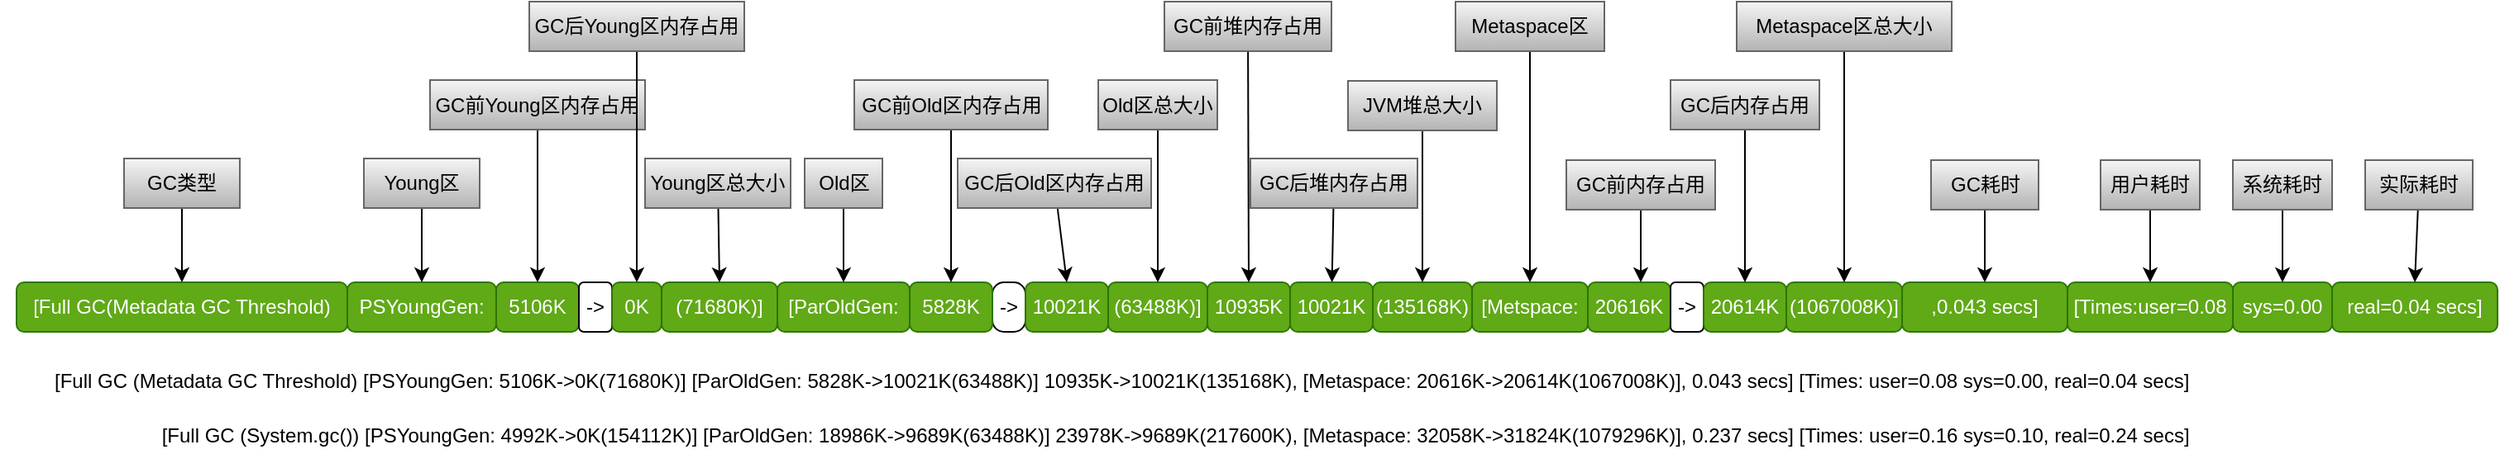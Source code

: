 <mxfile version="12.0.0" type="github" pages="1"><diagram id="aan8zttaO1Cuac0AOFh3" name="第 1 页"><mxGraphModel dx="1550" dy="380" grid="1" gridSize="10" guides="1" tooltips="1" connect="1" arrows="1" fold="1" page="1" pageScale="1" pageWidth="827" pageHeight="1169" math="0" shadow="0"><root><mxCell id="0"/><mxCell id="1" parent="0"/><mxCell id="JJjo7s7MuokDOnpdEKhG-1" value="[Full GC(Metadata GC Threshold)" style="rounded=1;whiteSpace=wrap;html=1;fillColor=#60a917;strokeColor=#2D7600;fontColor=#ffffff;" vertex="1" parent="1"><mxGeometry x="-120" y="220" width="200" height="30" as="geometry"/></mxCell><mxCell id="JJjo7s7MuokDOnpdEKhG-2" value="[Full GC (Metadata GC Threshold) [PSYoungGen: 5106K-&amp;gt;0K(71680K)] [ParOldGen: 5828K-&amp;gt;10021K(63488K)] 10935K-&amp;gt;10021K(135168K), [Metaspace: 20616K-&amp;gt;20614K(1067008K)], 0.043 secs] [Times: user=0.08 sys=0.00, real=0.04 secs]&amp;nbsp;" style="text;html=1;strokeColor=none;fillColor=none;align=center;verticalAlign=middle;whiteSpace=wrap;rounded=0;" vertex="1" parent="1"><mxGeometry x="-130" y="270" width="1360" height="20" as="geometry"/></mxCell><mxCell id="JJjo7s7MuokDOnpdEKhG-3" value="PSYoungGen:" style="rounded=1;whiteSpace=wrap;html=1;fillColor=#60a917;strokeColor=#2D7600;fontColor=#ffffff;" vertex="1" parent="1"><mxGeometry x="80" y="220" width="90" height="30" as="geometry"/></mxCell><mxCell id="JJjo7s7MuokDOnpdEKhG-4" value="5106K" style="rounded=1;whiteSpace=wrap;html=1;fillColor=#60a917;strokeColor=#2D7600;fontColor=#ffffff;" vertex="1" parent="1"><mxGeometry x="170" y="220" width="50" height="30" as="geometry"/></mxCell><mxCell id="JJjo7s7MuokDOnpdEKhG-5" value="-&amp;gt;" style="rounded=1;whiteSpace=wrap;html=1;" vertex="1" parent="1"><mxGeometry x="220" y="220" width="20" height="30" as="geometry"/></mxCell><mxCell id="JJjo7s7MuokDOnpdEKhG-6" value="0K" style="rounded=1;whiteSpace=wrap;html=1;fillColor=#60a917;strokeColor=#2D7600;fontColor=#ffffff;" vertex="1" parent="1"><mxGeometry x="240" y="220" width="30" height="30" as="geometry"/></mxCell><mxCell id="JJjo7s7MuokDOnpdEKhG-7" value="(71680K)]" style="rounded=1;whiteSpace=wrap;html=1;fillColor=#60a917;strokeColor=#2D7600;fontColor=#ffffff;" vertex="1" parent="1"><mxGeometry x="270" y="220" width="70" height="30" as="geometry"/></mxCell><mxCell id="JJjo7s7MuokDOnpdEKhG-8" value="[ParOldGen:" style="rounded=1;whiteSpace=wrap;html=1;fillColor=#60a917;strokeColor=#2D7600;fontColor=#ffffff;" vertex="1" parent="1"><mxGeometry x="340" y="220" width="80" height="30" as="geometry"/></mxCell><mxCell id="JJjo7s7MuokDOnpdEKhG-44" style="edgeStyle=none;rounded=0;orthogonalLoop=1;jettySize=auto;html=1;exitX=0;exitY=0.25;exitDx=0;exitDy=0;" edge="1" parent="1" source="JJjo7s7MuokDOnpdEKhG-9" target="JJjo7s7MuokDOnpdEKhG-10"><mxGeometry relative="1" as="geometry"/></mxCell><mxCell id="JJjo7s7MuokDOnpdEKhG-9" value="-&amp;gt;" style="rounded=1;whiteSpace=wrap;html=1;arcSize=35;" vertex="1" parent="1"><mxGeometry x="470" y="220" width="20" height="30" as="geometry"/></mxCell><mxCell id="JJjo7s7MuokDOnpdEKhG-10" value="5828K" style="rounded=1;whiteSpace=wrap;html=1;fillColor=#60a917;strokeColor=#2D7600;fontColor=#ffffff;" vertex="1" parent="1"><mxGeometry x="420" y="220" width="50" height="30" as="geometry"/></mxCell><mxCell id="JJjo7s7MuokDOnpdEKhG-11" value="(63488K)]" style="rounded=1;whiteSpace=wrap;html=1;fillColor=#60a917;strokeColor=#2D7600;fontColor=#ffffff;" vertex="1" parent="1"><mxGeometry x="540" y="220" width="60" height="30" as="geometry"/></mxCell><mxCell id="JJjo7s7MuokDOnpdEKhG-12" value="10935K" style="rounded=1;whiteSpace=wrap;html=1;fillColor=#60a917;strokeColor=#2D7600;fontColor=#ffffff;" vertex="1" parent="1"><mxGeometry x="600" y="220" width="50" height="30" as="geometry"/></mxCell><mxCell id="JJjo7s7MuokDOnpdEKhG-13" value="10021K" style="rounded=1;whiteSpace=wrap;html=1;fillColor=#60a917;strokeColor=#2D7600;fontColor=#ffffff;" vertex="1" parent="1"><mxGeometry x="650" y="220" width="50" height="30" as="geometry"/></mxCell><mxCell id="JJjo7s7MuokDOnpdEKhG-14" value="(135168K)" style="rounded=1;whiteSpace=wrap;html=1;fillColor=#60a917;strokeColor=#2D7600;fontColor=#ffffff;" vertex="1" parent="1"><mxGeometry x="700" y="220" width="60" height="30" as="geometry"/></mxCell><mxCell id="JJjo7s7MuokDOnpdEKhG-15" value="[Metspace:" style="rounded=1;whiteSpace=wrap;html=1;fillColor=#60a917;strokeColor=#2D7600;fontColor=#ffffff;" vertex="1" parent="1"><mxGeometry x="760" y="220" width="70" height="30" as="geometry"/></mxCell><mxCell id="JJjo7s7MuokDOnpdEKhG-16" value="20616K" style="rounded=1;whiteSpace=wrap;html=1;fillColor=#60a917;strokeColor=#2D7600;fontColor=#ffffff;" vertex="1" parent="1"><mxGeometry x="830" y="220" width="50" height="30" as="geometry"/></mxCell><mxCell id="JJjo7s7MuokDOnpdEKhG-17" value="-&amp;gt;" style="rounded=1;whiteSpace=wrap;html=1;" vertex="1" parent="1"><mxGeometry x="880" y="220" width="20" height="30" as="geometry"/></mxCell><mxCell id="JJjo7s7MuokDOnpdEKhG-18" value="20614K" style="rounded=1;whiteSpace=wrap;html=1;fillColor=#60a917;strokeColor=#2D7600;fontColor=#ffffff;" vertex="1" parent="1"><mxGeometry x="900" y="220" width="50" height="30" as="geometry"/></mxCell><mxCell id="JJjo7s7MuokDOnpdEKhG-19" value="(1067008K)]" style="rounded=1;whiteSpace=wrap;html=1;fillColor=#60a917;strokeColor=#2D7600;fontColor=#ffffff;" vertex="1" parent="1"><mxGeometry x="950" y="220" width="70" height="30" as="geometry"/></mxCell><mxCell id="JJjo7s7MuokDOnpdEKhG-20" value=",0.043 secs]" style="rounded=1;whiteSpace=wrap;html=1;fillColor=#60a917;strokeColor=#2D7600;fontColor=#ffffff;" vertex="1" parent="1"><mxGeometry x="1020" y="220" width="100" height="30" as="geometry"/></mxCell><mxCell id="JJjo7s7MuokDOnpdEKhG-21" value="[Times:user=0.08" style="rounded=1;whiteSpace=wrap;html=1;fillColor=#60a917;strokeColor=#2D7600;fontColor=#ffffff;" vertex="1" parent="1"><mxGeometry x="1120" y="220" width="100" height="30" as="geometry"/></mxCell><mxCell id="JJjo7s7MuokDOnpdEKhG-22" value="sys=0.00" style="rounded=1;whiteSpace=wrap;html=1;fillColor=#60a917;strokeColor=#2D7600;fontColor=#ffffff;" vertex="1" parent="1"><mxGeometry x="1220" y="220" width="60" height="30" as="geometry"/></mxCell><mxCell id="JJjo7s7MuokDOnpdEKhG-23" value="real=0.04 secs]" style="rounded=1;whiteSpace=wrap;html=1;fillColor=#60a917;strokeColor=#2D7600;fontColor=#ffffff;" vertex="1" parent="1"><mxGeometry x="1280" y="220" width="100" height="30" as="geometry"/></mxCell><mxCell id="JJjo7s7MuokDOnpdEKhG-25" style="rounded=0;orthogonalLoop=1;jettySize=auto;html=1;" edge="1" parent="1" source="JJjo7s7MuokDOnpdEKhG-24" target="JJjo7s7MuokDOnpdEKhG-1"><mxGeometry relative="1" as="geometry"/></mxCell><mxCell id="JJjo7s7MuokDOnpdEKhG-24" value="GC类型" style="rounded=0;whiteSpace=wrap;html=1;gradientColor=#b3b3b3;fillColor=#f5f5f5;strokeColor=#666666;" vertex="1" parent="1"><mxGeometry x="-55" y="145" width="70" height="30" as="geometry"/></mxCell><mxCell id="JJjo7s7MuokDOnpdEKhG-27" style="edgeStyle=none;rounded=0;orthogonalLoop=1;jettySize=auto;html=1;" edge="1" parent="1" source="JJjo7s7MuokDOnpdEKhG-26" target="JJjo7s7MuokDOnpdEKhG-3"><mxGeometry relative="1" as="geometry"/></mxCell><mxCell id="JJjo7s7MuokDOnpdEKhG-26" value="Young区" style="rounded=0;whiteSpace=wrap;html=1;gradientColor=#b3b3b3;fillColor=#f5f5f5;strokeColor=#666666;" vertex="1" parent="1"><mxGeometry x="90" y="145" width="70" height="30" as="geometry"/></mxCell><mxCell id="JJjo7s7MuokDOnpdEKhG-29" style="edgeStyle=none;rounded=0;orthogonalLoop=1;jettySize=auto;html=1;entryX=0.5;entryY=0;entryDx=0;entryDy=0;" edge="1" parent="1" source="JJjo7s7MuokDOnpdEKhG-28" target="JJjo7s7MuokDOnpdEKhG-4"><mxGeometry relative="1" as="geometry"/></mxCell><mxCell id="JJjo7s7MuokDOnpdEKhG-28" value="GC前Young区内存占用" style="rounded=0;whiteSpace=wrap;html=1;gradientColor=#b3b3b3;fillColor=#f5f5f5;strokeColor=#666666;" vertex="1" parent="1"><mxGeometry x="130" y="97.5" width="130" height="30" as="geometry"/></mxCell><mxCell id="JJjo7s7MuokDOnpdEKhG-31" style="edgeStyle=none;rounded=0;orthogonalLoop=1;jettySize=auto;html=1;" edge="1" parent="1" source="JJjo7s7MuokDOnpdEKhG-30" target="JJjo7s7MuokDOnpdEKhG-6"><mxGeometry relative="1" as="geometry"/></mxCell><mxCell id="JJjo7s7MuokDOnpdEKhG-30" value="GC后Young区内存占用" style="rounded=0;whiteSpace=wrap;html=1;gradientColor=#b3b3b3;fillColor=#f5f5f5;strokeColor=#666666;" vertex="1" parent="1"><mxGeometry x="190" y="50" width="130" height="30" as="geometry"/></mxCell><mxCell id="JJjo7s7MuokDOnpdEKhG-34" value="" style="edgeStyle=none;rounded=0;orthogonalLoop=1;jettySize=auto;html=1;entryX=0.5;entryY=0;entryDx=0;entryDy=0;" edge="1" parent="1" source="JJjo7s7MuokDOnpdEKhG-32" target="JJjo7s7MuokDOnpdEKhG-7"><mxGeometry relative="1" as="geometry"><mxPoint x="305" y="208" as="targetPoint"/></mxGeometry></mxCell><mxCell id="JJjo7s7MuokDOnpdEKhG-32" value="Young区总大小" style="rounded=0;whiteSpace=wrap;html=1;gradientColor=#b3b3b3;fillColor=#f5f5f5;strokeColor=#666666;" vertex="1" parent="1"><mxGeometry x="260" y="145" width="88" height="30" as="geometry"/></mxCell><mxCell id="JJjo7s7MuokDOnpdEKhG-36" style="edgeStyle=none;rounded=0;orthogonalLoop=1;jettySize=auto;html=1;entryX=0.5;entryY=0;entryDx=0;entryDy=0;" edge="1" parent="1" source="JJjo7s7MuokDOnpdEKhG-35" target="JJjo7s7MuokDOnpdEKhG-8"><mxGeometry relative="1" as="geometry"/></mxCell><mxCell id="JJjo7s7MuokDOnpdEKhG-35" value="Old区" style="rounded=0;whiteSpace=wrap;html=1;gradientColor=#b3b3b3;fillColor=#f5f5f5;strokeColor=#666666;" vertex="1" parent="1"><mxGeometry x="356.5" y="145" width="47" height="30" as="geometry"/></mxCell><mxCell id="JJjo7s7MuokDOnpdEKhG-38" style="edgeStyle=none;rounded=0;orthogonalLoop=1;jettySize=auto;html=1;entryX=0.5;entryY=0;entryDx=0;entryDy=0;" edge="1" parent="1" source="JJjo7s7MuokDOnpdEKhG-37" target="JJjo7s7MuokDOnpdEKhG-10"><mxGeometry relative="1" as="geometry"/></mxCell><mxCell id="JJjo7s7MuokDOnpdEKhG-37" value="GC前Old区内存占用" style="rounded=0;whiteSpace=wrap;html=1;gradientColor=#b3b3b3;fillColor=#f5f5f5;strokeColor=#666666;" vertex="1" parent="1"><mxGeometry x="386.5" y="97.5" width="117" height="30" as="geometry"/></mxCell><mxCell id="JJjo7s7MuokDOnpdEKhG-39" value="10021K" style="rounded=1;whiteSpace=wrap;html=1;fillColor=#60a917;strokeColor=#2D7600;fontColor=#ffffff;" vertex="1" parent="1"><mxGeometry x="490" y="220" width="50" height="30" as="geometry"/></mxCell><mxCell id="JJjo7s7MuokDOnpdEKhG-43" style="edgeStyle=none;rounded=0;orthogonalLoop=1;jettySize=auto;html=1;entryX=0.5;entryY=0;entryDx=0;entryDy=0;" edge="1" parent="1" source="JJjo7s7MuokDOnpdEKhG-40" target="JJjo7s7MuokDOnpdEKhG-39"><mxGeometry relative="1" as="geometry"/></mxCell><mxCell id="JJjo7s7MuokDOnpdEKhG-40" value="GC后Old区内存占用" style="rounded=0;whiteSpace=wrap;html=1;gradientColor=#b3b3b3;fillColor=#f5f5f5;strokeColor=#666666;" vertex="1" parent="1"><mxGeometry x="449" y="145" width="117" height="30" as="geometry"/></mxCell><mxCell id="JJjo7s7MuokDOnpdEKhG-48" style="edgeStyle=none;rounded=0;orthogonalLoop=1;jettySize=auto;html=1;entryX=0.5;entryY=0;entryDx=0;entryDy=0;" edge="1" parent="1" source="JJjo7s7MuokDOnpdEKhG-46" target="JJjo7s7MuokDOnpdEKhG-11"><mxGeometry relative="1" as="geometry"/></mxCell><mxCell id="JJjo7s7MuokDOnpdEKhG-46" value="Old区总大小" style="rounded=0;whiteSpace=wrap;html=1;gradientColor=#b3b3b3;fillColor=#f5f5f5;strokeColor=#666666;" vertex="1" parent="1"><mxGeometry x="534" y="97.5" width="72" height="30" as="geometry"/></mxCell><mxCell id="JJjo7s7MuokDOnpdEKhG-50" style="edgeStyle=none;rounded=0;orthogonalLoop=1;jettySize=auto;html=1;entryX=0.5;entryY=0;entryDx=0;entryDy=0;" edge="1" parent="1" source="JJjo7s7MuokDOnpdEKhG-49" target="JJjo7s7MuokDOnpdEKhG-12"><mxGeometry relative="1" as="geometry"/></mxCell><mxCell id="JJjo7s7MuokDOnpdEKhG-49" value="GC前堆内存占用" style="rounded=0;whiteSpace=wrap;html=1;gradientColor=#b3b3b3;fillColor=#f5f5f5;strokeColor=#666666;" vertex="1" parent="1"><mxGeometry x="574" y="50" width="101" height="30" as="geometry"/></mxCell><mxCell id="JJjo7s7MuokDOnpdEKhG-52" style="edgeStyle=none;rounded=0;orthogonalLoop=1;jettySize=auto;html=1;" edge="1" parent="1" source="JJjo7s7MuokDOnpdEKhG-51" target="JJjo7s7MuokDOnpdEKhG-13"><mxGeometry relative="1" as="geometry"/></mxCell><mxCell id="JJjo7s7MuokDOnpdEKhG-51" value="GC后堆内存占用" style="rounded=0;whiteSpace=wrap;html=1;gradientColor=#b3b3b3;fillColor=#f5f5f5;strokeColor=#666666;" vertex="1" parent="1"><mxGeometry x="626" y="145" width="101" height="30" as="geometry"/></mxCell><mxCell id="JJjo7s7MuokDOnpdEKhG-54" style="edgeStyle=none;rounded=0;orthogonalLoop=1;jettySize=auto;html=1;entryX=0.5;entryY=0;entryDx=0;entryDy=0;" edge="1" parent="1" source="JJjo7s7MuokDOnpdEKhG-53" target="JJjo7s7MuokDOnpdEKhG-14"><mxGeometry relative="1" as="geometry"/></mxCell><mxCell id="JJjo7s7MuokDOnpdEKhG-53" value="JVM堆总大小" style="rounded=0;whiteSpace=wrap;html=1;gradientColor=#b3b3b3;fillColor=#f5f5f5;strokeColor=#666666;" vertex="1" parent="1"><mxGeometry x="685" y="98" width="90" height="30" as="geometry"/></mxCell><mxCell id="JJjo7s7MuokDOnpdEKhG-56" style="edgeStyle=none;rounded=0;orthogonalLoop=1;jettySize=auto;html=1;entryX=0.5;entryY=0;entryDx=0;entryDy=0;" edge="1" parent="1" source="JJjo7s7MuokDOnpdEKhG-55" target="JJjo7s7MuokDOnpdEKhG-15"><mxGeometry relative="1" as="geometry"/></mxCell><mxCell id="JJjo7s7MuokDOnpdEKhG-55" value="Metaspace区" style="rounded=0;whiteSpace=wrap;html=1;gradientColor=#b3b3b3;fillColor=#f5f5f5;strokeColor=#666666;" vertex="1" parent="1"><mxGeometry x="750" y="50" width="90" height="30" as="geometry"/></mxCell><mxCell id="JJjo7s7MuokDOnpdEKhG-59" value="" style="edgeStyle=none;rounded=0;orthogonalLoop=1;jettySize=auto;html=1;entryX=0.64;entryY=0;entryDx=0;entryDy=0;entryPerimeter=0;" edge="1" parent="1" source="JJjo7s7MuokDOnpdEKhG-57" target="JJjo7s7MuokDOnpdEKhG-16"><mxGeometry relative="1" as="geometry"><mxPoint x="890" y="65" as="targetPoint"/></mxGeometry></mxCell><mxCell id="JJjo7s7MuokDOnpdEKhG-57" value="GC前内存占用" style="rounded=0;whiteSpace=wrap;html=1;gradientColor=#b3b3b3;fillColor=#f5f5f5;strokeColor=#666666;" vertex="1" parent="1"><mxGeometry x="817" y="146" width="90" height="30" as="geometry"/></mxCell><mxCell id="JJjo7s7MuokDOnpdEKhG-61" style="edgeStyle=none;rounded=0;orthogonalLoop=1;jettySize=auto;html=1;entryX=0.5;entryY=0;entryDx=0;entryDy=0;" edge="1" parent="1" source="JJjo7s7MuokDOnpdEKhG-60" target="JJjo7s7MuokDOnpdEKhG-18"><mxGeometry relative="1" as="geometry"/></mxCell><mxCell id="JJjo7s7MuokDOnpdEKhG-60" value="GC后内存占用" style="rounded=0;whiteSpace=wrap;html=1;gradientColor=#b3b3b3;fillColor=#f5f5f5;strokeColor=#666666;" vertex="1" parent="1"><mxGeometry x="880" y="97.5" width="90" height="30" as="geometry"/></mxCell><mxCell id="JJjo7s7MuokDOnpdEKhG-64" style="edgeStyle=none;rounded=0;orthogonalLoop=1;jettySize=auto;html=1;" edge="1" parent="1" source="JJjo7s7MuokDOnpdEKhG-63" target="JJjo7s7MuokDOnpdEKhG-19"><mxGeometry relative="1" as="geometry"/></mxCell><mxCell id="JJjo7s7MuokDOnpdEKhG-63" value="Metaspace区总大小" style="rounded=0;whiteSpace=wrap;html=1;gradientColor=#b3b3b3;fillColor=#f5f5f5;strokeColor=#666666;" vertex="1" parent="1"><mxGeometry x="920" y="50" width="130" height="30" as="geometry"/></mxCell><mxCell id="JJjo7s7MuokDOnpdEKhG-66" style="edgeStyle=none;rounded=0;orthogonalLoop=1;jettySize=auto;html=1;entryX=0.5;entryY=0;entryDx=0;entryDy=0;" edge="1" parent="1" source="JJjo7s7MuokDOnpdEKhG-65" target="JJjo7s7MuokDOnpdEKhG-20"><mxGeometry relative="1" as="geometry"/></mxCell><mxCell id="JJjo7s7MuokDOnpdEKhG-65" value="GC耗时" style="rounded=0;whiteSpace=wrap;html=1;gradientColor=#b3b3b3;fillColor=#f5f5f5;strokeColor=#666666;" vertex="1" parent="1"><mxGeometry x="1037.5" y="146" width="65" height="30" as="geometry"/></mxCell><mxCell id="JJjo7s7MuokDOnpdEKhG-70" style="edgeStyle=none;rounded=0;orthogonalLoop=1;jettySize=auto;html=1;entryX=0.5;entryY=0;entryDx=0;entryDy=0;" edge="1" parent="1" source="JJjo7s7MuokDOnpdEKhG-67" target="JJjo7s7MuokDOnpdEKhG-21"><mxGeometry relative="1" as="geometry"/></mxCell><mxCell id="JJjo7s7MuokDOnpdEKhG-67" value="用户耗时" style="rounded=0;whiteSpace=wrap;html=1;gradientColor=#b3b3b3;fillColor=#f5f5f5;strokeColor=#666666;" vertex="1" parent="1"><mxGeometry x="1140" y="146" width="60" height="30" as="geometry"/></mxCell><mxCell id="JJjo7s7MuokDOnpdEKhG-72" style="edgeStyle=none;rounded=0;orthogonalLoop=1;jettySize=auto;html=1;entryX=0.5;entryY=0;entryDx=0;entryDy=0;" edge="1" parent="1" source="JJjo7s7MuokDOnpdEKhG-71" target="JJjo7s7MuokDOnpdEKhG-22"><mxGeometry relative="1" as="geometry"/></mxCell><mxCell id="JJjo7s7MuokDOnpdEKhG-71" value="系统耗时" style="rounded=0;whiteSpace=wrap;html=1;gradientColor=#b3b3b3;fillColor=#f5f5f5;strokeColor=#666666;" vertex="1" parent="1"><mxGeometry x="1220" y="146" width="60" height="30" as="geometry"/></mxCell><mxCell id="JJjo7s7MuokDOnpdEKhG-74" style="edgeStyle=none;rounded=0;orthogonalLoop=1;jettySize=auto;html=1;entryX=0.5;entryY=0;entryDx=0;entryDy=0;" edge="1" parent="1" source="JJjo7s7MuokDOnpdEKhG-73" target="JJjo7s7MuokDOnpdEKhG-23"><mxGeometry relative="1" as="geometry"/></mxCell><mxCell id="JJjo7s7MuokDOnpdEKhG-73" value="实际耗时" style="rounded=0;whiteSpace=wrap;html=1;gradientColor=#b3b3b3;fillColor=#f5f5f5;strokeColor=#666666;" vertex="1" parent="1"><mxGeometry x="1300" y="146" width="65" height="30" as="geometry"/></mxCell><mxCell id="JJjo7s7MuokDOnpdEKhG-78" value="&lt;div&gt;[Full GC (System.gc()) [PSYoungGen: 4992K-&amp;gt;0K(154112K)] [ParOldGen: 18986K-&amp;gt;9689K(63488K)] 23978K-&amp;gt;9689K(217600K), [Metaspace: 32058K-&amp;gt;31824K(1079296K)], 0.237 secs] [Times: user=0.16 sys=0.10, real=0.24 secs]&amp;nbsp;&lt;/div&gt;&lt;div&gt;&lt;br&gt;&lt;/div&gt;" style="text;html=1;strokeColor=none;fillColor=none;align=center;verticalAlign=middle;whiteSpace=wrap;rounded=0;" vertex="1" parent="1"><mxGeometry x="-55" y="310" width="1275" height="20" as="geometry"/></mxCell></root></mxGraphModel></diagram></mxfile>
